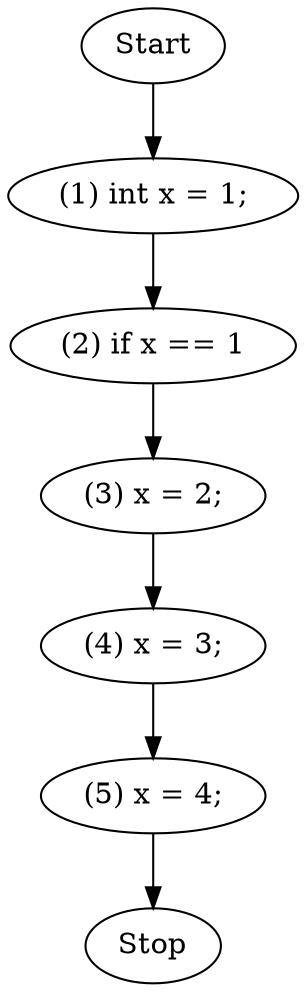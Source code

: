 digraph G {
Start->"(1) int x = 1;";"(1) int x = 1;"->"(2) if x == 1";"(2) if x == 1"->"(3) x = 2;";"(3) x = 2;"->"(4) x = 3;";"(4) x = 3;"->"(5) x = 4;";"(5) x = 4;"-> Stop;}
